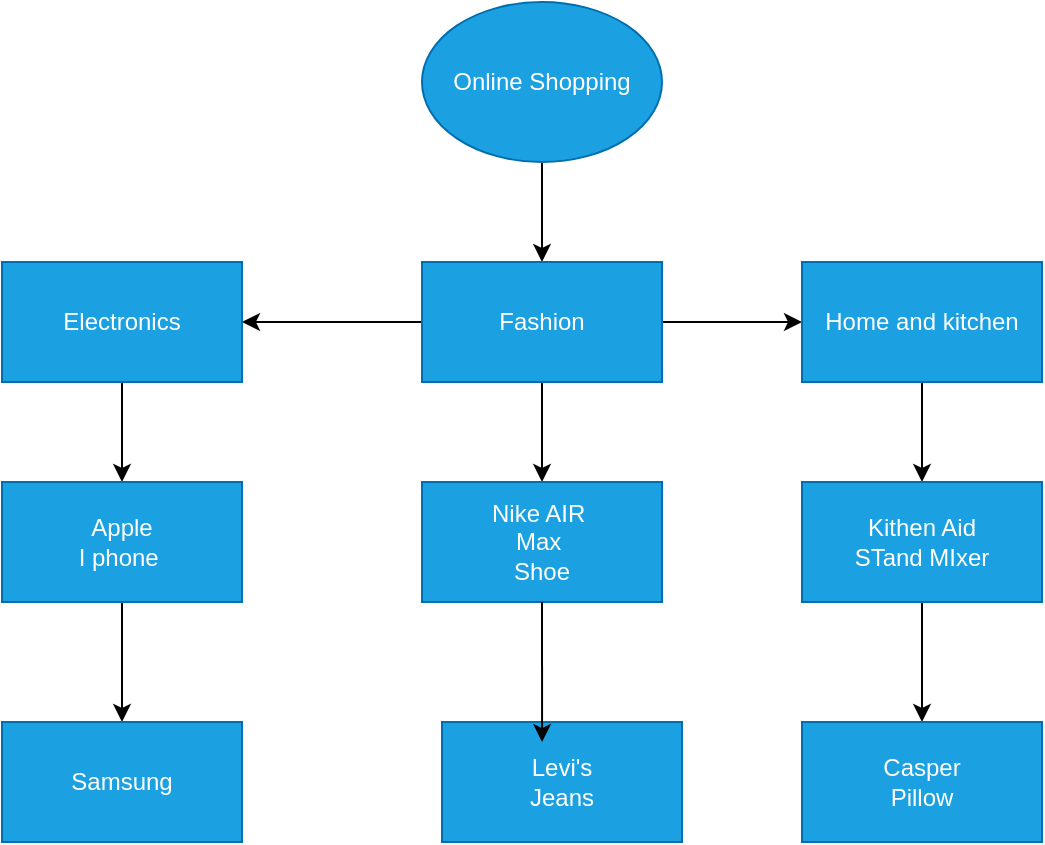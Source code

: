 <mxfile version="28.1.0">
  <diagram name="Page-1" id="CxhLAaTgzb3CWt7LFI4L">
    <mxGraphModel dx="786" dy="459" grid="1" gridSize="10" guides="1" tooltips="1" connect="1" arrows="1" fold="1" page="1" pageScale="1" pageWidth="850" pageHeight="1100" math="0" shadow="0">
      <root>
        <mxCell id="0" />
        <mxCell id="1" parent="0" />
        <mxCell id="dAbXv6bJuwovhzzVxw9j-12" style="edgeStyle=orthogonalEdgeStyle;rounded=0;orthogonalLoop=1;jettySize=auto;html=1;entryX=0.5;entryY=0;entryDx=0;entryDy=0;exitX=0.5;exitY=1;exitDx=0;exitDy=0;exitPerimeter=0;" edge="1" parent="1" source="dAbXv6bJuwovhzzVxw9j-1" target="dAbXv6bJuwovhzzVxw9j-3">
          <mxGeometry relative="1" as="geometry">
            <mxPoint x="170" y="160" as="sourcePoint" />
          </mxGeometry>
        </mxCell>
        <mxCell id="dAbXv6bJuwovhzzVxw9j-1" value="Online Shopping" style="ellipse;whiteSpace=wrap;html=1;fillColor=#1ba1e2;fontColor=#ffffff;strokeColor=#006EAF;" vertex="1" parent="1">
          <mxGeometry x="330" y="80" width="120" height="80" as="geometry" />
        </mxCell>
        <mxCell id="dAbXv6bJuwovhzzVxw9j-14" style="edgeStyle=orthogonalEdgeStyle;rounded=0;orthogonalLoop=1;jettySize=auto;html=1;exitX=0.5;exitY=1;exitDx=0;exitDy=0;entryX=0.5;entryY=0;entryDx=0;entryDy=0;" edge="1" parent="1" source="dAbXv6bJuwovhzzVxw9j-2" target="dAbXv6bJuwovhzzVxw9j-5">
          <mxGeometry relative="1" as="geometry" />
        </mxCell>
        <mxCell id="dAbXv6bJuwovhzzVxw9j-2" value="Electronics" style="rounded=0;whiteSpace=wrap;html=1;fillColor=#1ba1e2;fontColor=#ffffff;strokeColor=#006EAF;" vertex="1" parent="1">
          <mxGeometry x="120" y="210" width="120" height="60" as="geometry" />
        </mxCell>
        <mxCell id="dAbXv6bJuwovhzzVxw9j-16" style="edgeStyle=orthogonalEdgeStyle;rounded=0;orthogonalLoop=1;jettySize=auto;html=1;exitX=0.5;exitY=1;exitDx=0;exitDy=0;" edge="1" parent="1" source="dAbXv6bJuwovhzzVxw9j-3" target="dAbXv6bJuwovhzzVxw9j-6">
          <mxGeometry relative="1" as="geometry" />
        </mxCell>
        <mxCell id="dAbXv6bJuwovhzzVxw9j-20" style="edgeStyle=orthogonalEdgeStyle;rounded=0;orthogonalLoop=1;jettySize=auto;html=1;entryX=0;entryY=0.5;entryDx=0;entryDy=0;" edge="1" parent="1" source="dAbXv6bJuwovhzzVxw9j-3" target="dAbXv6bJuwovhzzVxw9j-4">
          <mxGeometry relative="1" as="geometry" />
        </mxCell>
        <mxCell id="dAbXv6bJuwovhzzVxw9j-21" style="edgeStyle=orthogonalEdgeStyle;rounded=0;orthogonalLoop=1;jettySize=auto;html=1;exitX=0;exitY=0.5;exitDx=0;exitDy=0;entryX=1;entryY=0.5;entryDx=0;entryDy=0;labelBackgroundColor=light-dark(#FFFFFF,#000000);" edge="1" parent="1" source="dAbXv6bJuwovhzzVxw9j-3" target="dAbXv6bJuwovhzzVxw9j-2">
          <mxGeometry relative="1" as="geometry" />
        </mxCell>
        <mxCell id="dAbXv6bJuwovhzzVxw9j-3" value="Fashion" style="rounded=0;whiteSpace=wrap;html=1;fillColor=#1ba1e2;fontColor=#ffffff;strokeColor=#006EAF;" vertex="1" parent="1">
          <mxGeometry x="330" y="210" width="120" height="60" as="geometry" />
        </mxCell>
        <mxCell id="dAbXv6bJuwovhzzVxw9j-18" style="edgeStyle=orthogonalEdgeStyle;rounded=0;orthogonalLoop=1;jettySize=auto;html=1;exitX=0.5;exitY=1;exitDx=0;exitDy=0;entryX=0.5;entryY=0;entryDx=0;entryDy=0;" edge="1" parent="1" source="dAbXv6bJuwovhzzVxw9j-4" target="dAbXv6bJuwovhzzVxw9j-7">
          <mxGeometry relative="1" as="geometry" />
        </mxCell>
        <mxCell id="dAbXv6bJuwovhzzVxw9j-4" value="Home and kitchen" style="rounded=0;whiteSpace=wrap;html=1;fillColor=#1ba1e2;fontColor=#ffffff;strokeColor=#006EAF;" vertex="1" parent="1">
          <mxGeometry x="520" y="210" width="120" height="60" as="geometry" />
        </mxCell>
        <mxCell id="dAbXv6bJuwovhzzVxw9j-15" style="edgeStyle=orthogonalEdgeStyle;rounded=0;orthogonalLoop=1;jettySize=auto;html=1;exitX=0.5;exitY=1;exitDx=0;exitDy=0;" edge="1" parent="1" source="dAbXv6bJuwovhzzVxw9j-5" target="dAbXv6bJuwovhzzVxw9j-9">
          <mxGeometry relative="1" as="geometry" />
        </mxCell>
        <mxCell id="dAbXv6bJuwovhzzVxw9j-5" value="Apple&lt;div&gt;I phone&amp;nbsp;&lt;/div&gt;" style="rounded=0;whiteSpace=wrap;html=1;fillColor=#1ba1e2;fontColor=#ffffff;strokeColor=#006EAF;" vertex="1" parent="1">
          <mxGeometry x="120" y="320" width="120" height="60" as="geometry" />
        </mxCell>
        <mxCell id="dAbXv6bJuwovhzzVxw9j-6" value="Nike AIR&amp;nbsp;&lt;div&gt;Max&amp;nbsp;&lt;/div&gt;&lt;div&gt;Shoe&lt;/div&gt;" style="rounded=0;whiteSpace=wrap;html=1;fillColor=#1ba1e2;fontColor=#ffffff;strokeColor=#006EAF;" vertex="1" parent="1">
          <mxGeometry x="330" y="320" width="120" height="60" as="geometry" />
        </mxCell>
        <mxCell id="dAbXv6bJuwovhzzVxw9j-19" style="edgeStyle=orthogonalEdgeStyle;rounded=0;orthogonalLoop=1;jettySize=auto;html=1;exitX=0.5;exitY=1;exitDx=0;exitDy=0;entryX=0.5;entryY=0;entryDx=0;entryDy=0;" edge="1" parent="1" source="dAbXv6bJuwovhzzVxw9j-7" target="dAbXv6bJuwovhzzVxw9j-11">
          <mxGeometry relative="1" as="geometry" />
        </mxCell>
        <mxCell id="dAbXv6bJuwovhzzVxw9j-7" value="Kithen Aid&lt;div&gt;STand MIxer&lt;/div&gt;" style="rounded=0;whiteSpace=wrap;html=1;fillColor=#1ba1e2;fontColor=#ffffff;strokeColor=#006EAF;" vertex="1" parent="1">
          <mxGeometry x="520" y="320" width="120" height="60" as="geometry" />
        </mxCell>
        <mxCell id="dAbXv6bJuwovhzzVxw9j-9" value="Samsung" style="rounded=0;whiteSpace=wrap;html=1;fillColor=#1ba1e2;fontColor=#ffffff;strokeColor=#006EAF;" vertex="1" parent="1">
          <mxGeometry x="120" y="440" width="120" height="60" as="geometry" />
        </mxCell>
        <mxCell id="dAbXv6bJuwovhzzVxw9j-10" value="Levi&#39;s&lt;div&gt;Jeans&lt;/div&gt;" style="rounded=0;whiteSpace=wrap;html=1;fillColor=#1ba1e2;fontColor=#ffffff;strokeColor=#006EAF;" vertex="1" parent="1">
          <mxGeometry x="340" y="440" width="120" height="60" as="geometry" />
        </mxCell>
        <mxCell id="dAbXv6bJuwovhzzVxw9j-11" value="Casper&lt;div&gt;Pillow&lt;/div&gt;" style="rounded=0;whiteSpace=wrap;html=1;fillColor=#1ba1e2;fontColor=#ffffff;strokeColor=#006EAF;" vertex="1" parent="1">
          <mxGeometry x="520" y="440" width="120" height="60" as="geometry" />
        </mxCell>
        <mxCell id="dAbXv6bJuwovhzzVxw9j-17" style="edgeStyle=orthogonalEdgeStyle;rounded=0;orthogonalLoop=1;jettySize=auto;html=1;exitX=0.5;exitY=1;exitDx=0;exitDy=0;entryX=0.417;entryY=0.167;entryDx=0;entryDy=0;entryPerimeter=0;" edge="1" parent="1" source="dAbXv6bJuwovhzzVxw9j-6" target="dAbXv6bJuwovhzzVxw9j-10">
          <mxGeometry relative="1" as="geometry" />
        </mxCell>
      </root>
    </mxGraphModel>
  </diagram>
</mxfile>
